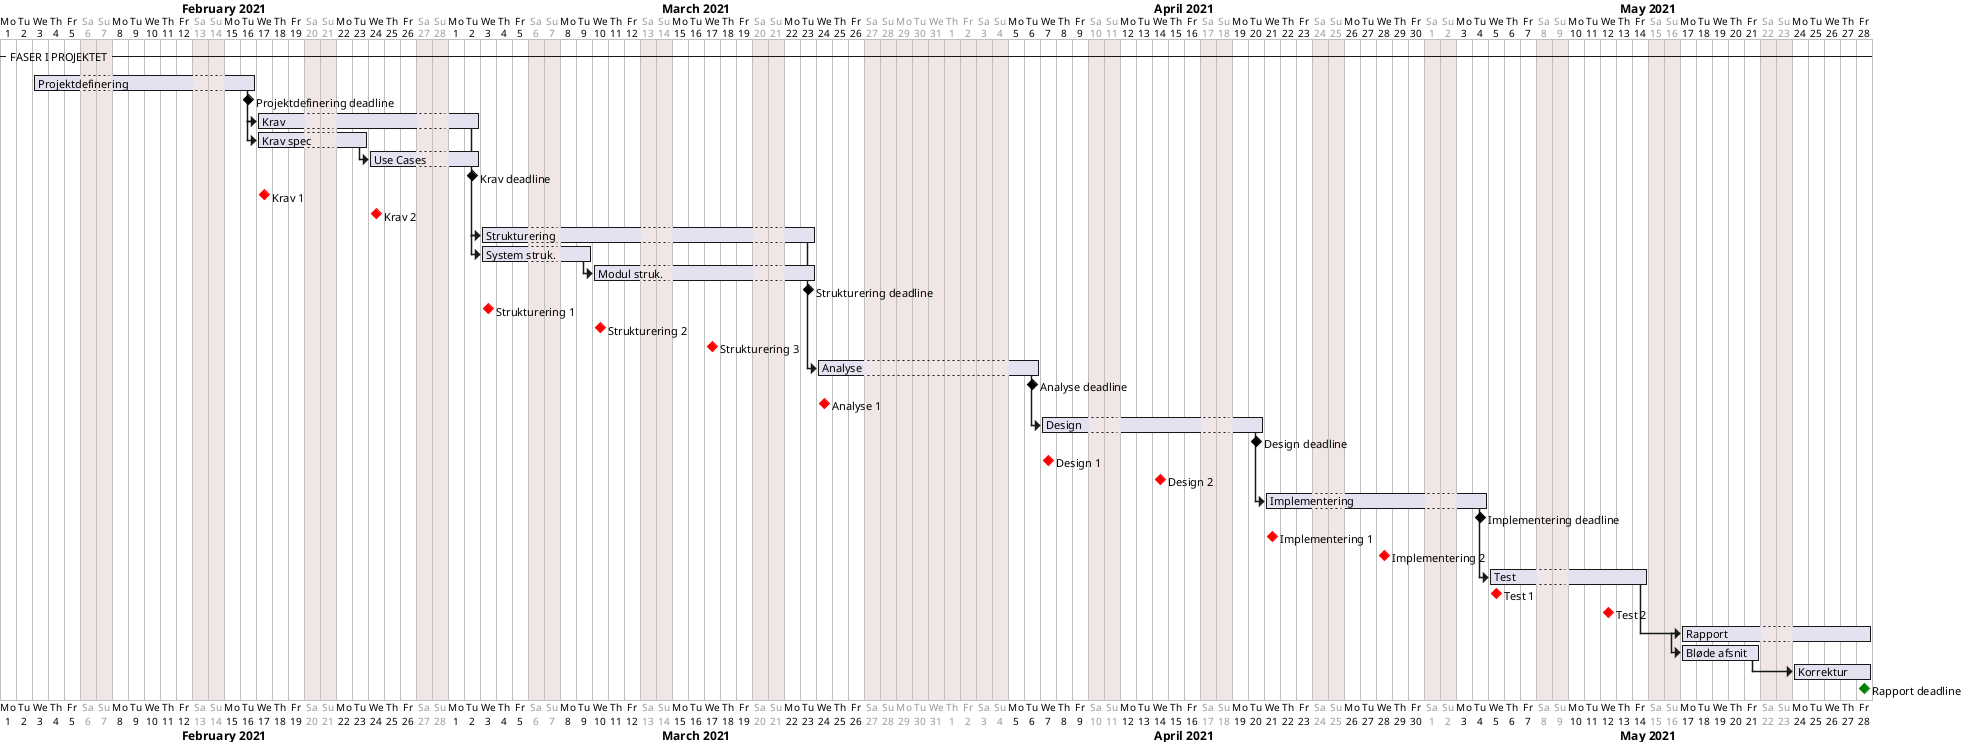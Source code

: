@startgantt
project starts the 2021/02/01

saturday are closed
sunday are closed
2021/03/29 to 2021/04/04 are closed 


-- FASER I PROJEKTET --

[Projektdefinering] as [Projektdefinering] starts 2021/02/03 and lasts 10 days
[Projektdefinering deadline] happens at [Projektdefinering]'s end

'##### Krav ##### 
[Krav] as [Krav] starts at [Projektdefinering]'s end and lasts 10 days
[Krav spec] starts at [Krav]'s start and lasts 5 days 
[Use Cases] starts at [Krav spec]'s end and lasts 5 days 
[Krav deadline] happens at [Krav]'s end

'Møder omkr. Krav
[Krav 1] happens at [Krav]'s start
[Krav 2] happens 7 days after [Krav]'s start

'##### Strukturering #####
[Strukturering] as [Strukturering] starts at [Krav]'s end and lasts 15 days
[System struk.] lasts 5 days and starts at [Strukturering]'s start
[Modul struk.] lasts 10 days and starts at [System struk.]'s end 
[Strukturering deadline] happens at [Strukturering]'s end

'Møder omkring Strukturering
[Strukturering 1] happens at [Strukturering]'s start
[Strukturering 2] happens 7 days after [Strukturering]'s start
[Strukturering 3] happens 14 days after [Strukturering]'s start


'##### Analyse #####
[Analyse] as [Analyse] starts at [Strukturering]'s end and lasts 5 days
[Analyse deadline] happens at [Analyse]'s end

'Møder omkring Analyse
[Analyse 1] happens at [Analyse]'s start

'##### Design #####
[Design] as [Design] starts at [Analyse]'s end and lasts 10 days
[Design deadline] happens at [Design]'s end

'Møder omkring Design
[Design 1] happens at [Design]'s start
[Design 2] happens 7 days after [Design]'s start

'##### Implementering #####

[Implementering] as [Implementering] starts at [Design]'s end and lasts 10 days
[Implementering deadline] happens at [Implementering]'s end

'Møder omkring implementering
[Implementering 1] happens at [Implementering]'s start
[Implementering 2] happens 7 days after [Implementering]'s start
 
 '##### Test #####
[Test] starts at [Implementering]'s end and lasts 8 days

'Møder omkring test
[Test 1] happens at [Test]'s start
[Test 2] happens 7 days after [Test]'s start
 
 '##### Rapport #####
[Rapport] as [Rapport] starts at [Test]'s end and lasts 10 days
[Bløde afsnit] as [BA] starts at [Rapport]'s start and lasts 5 days
[Korrektur] starts at [BA]'s end and lasts 5 days
[Rapport deadline] happens at 2021/05/28

[Krav 1] is colored in Red
[Krav 2] is colored in Red

[Strukturering 1] is colored in Red
[Strukturering 2] is colored in Red
[Strukturering 3] is colored in Red

[Analyse 1] is colored in Red

[Design 1] is colored in Red
[Design 2] is colored in Red

[Implementering 1] is colored in Red
[Implementering 2] is colored in Red

[Test 1] is colored in Red
[Test 2] is colored in Red

[Rapport deadline] is colored in Green


@endgantt

